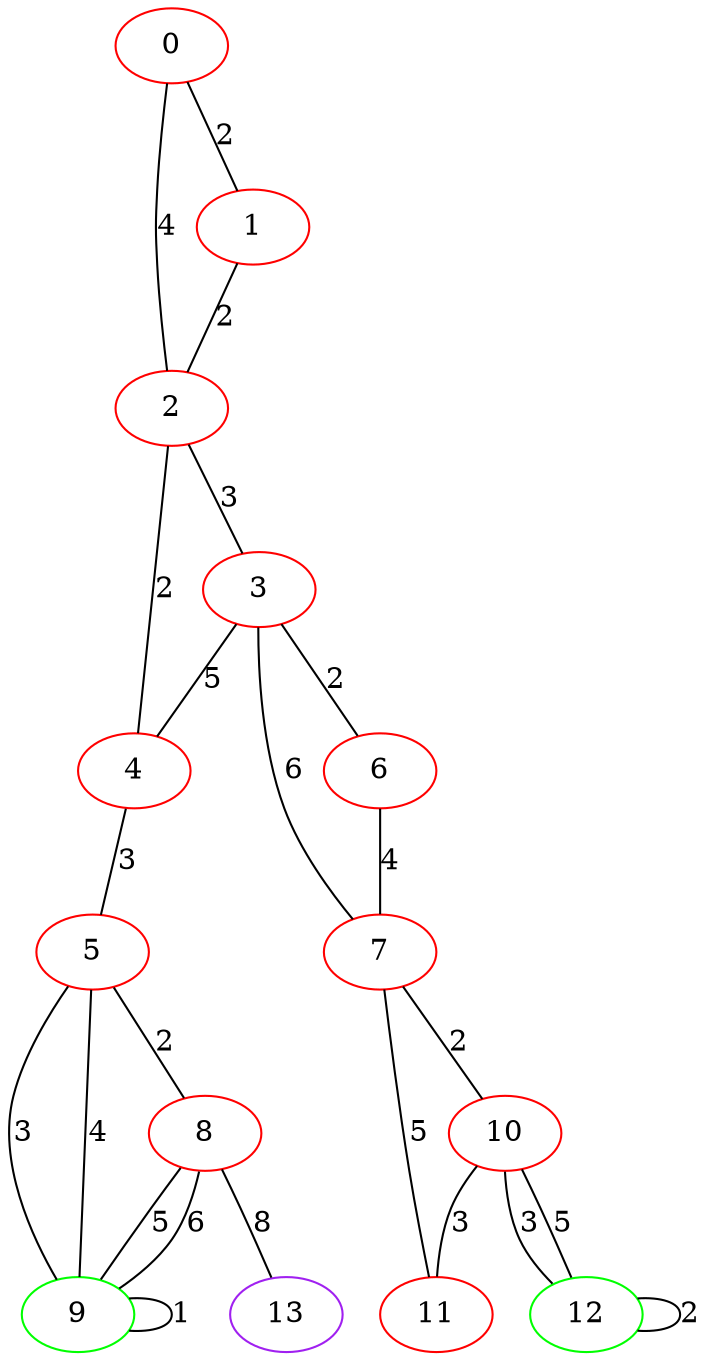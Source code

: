 graph "" {
0 [color=red, weight=1];
1 [color=red, weight=1];
2 [color=red, weight=1];
3 [color=red, weight=1];
4 [color=red, weight=1];
5 [color=red, weight=1];
6 [color=red, weight=1];
7 [color=red, weight=1];
8 [color=red, weight=1];
9 [color=green, weight=2];
10 [color=red, weight=1];
11 [color=red, weight=1];
12 [color=green, weight=2];
13 [color=purple, weight=4];
0 -- 1  [key=0, label=2];
0 -- 2  [key=0, label=4];
1 -- 2  [key=0, label=2];
2 -- 3  [key=0, label=3];
2 -- 4  [key=0, label=2];
3 -- 4  [key=0, label=5];
3 -- 6  [key=0, label=2];
3 -- 7  [key=0, label=6];
4 -- 5  [key=0, label=3];
5 -- 8  [key=0, label=2];
5 -- 9  [key=0, label=3];
5 -- 9  [key=1, label=4];
6 -- 7  [key=0, label=4];
7 -- 11  [key=0, label=5];
7 -- 10  [key=0, label=2];
8 -- 9  [key=0, label=5];
8 -- 9  [key=1, label=6];
8 -- 13  [key=0, label=8];
9 -- 9  [key=0, label=1];
10 -- 11  [key=0, label=3];
10 -- 12  [key=0, label=3];
10 -- 12  [key=1, label=5];
12 -- 12  [key=0, label=2];
}
